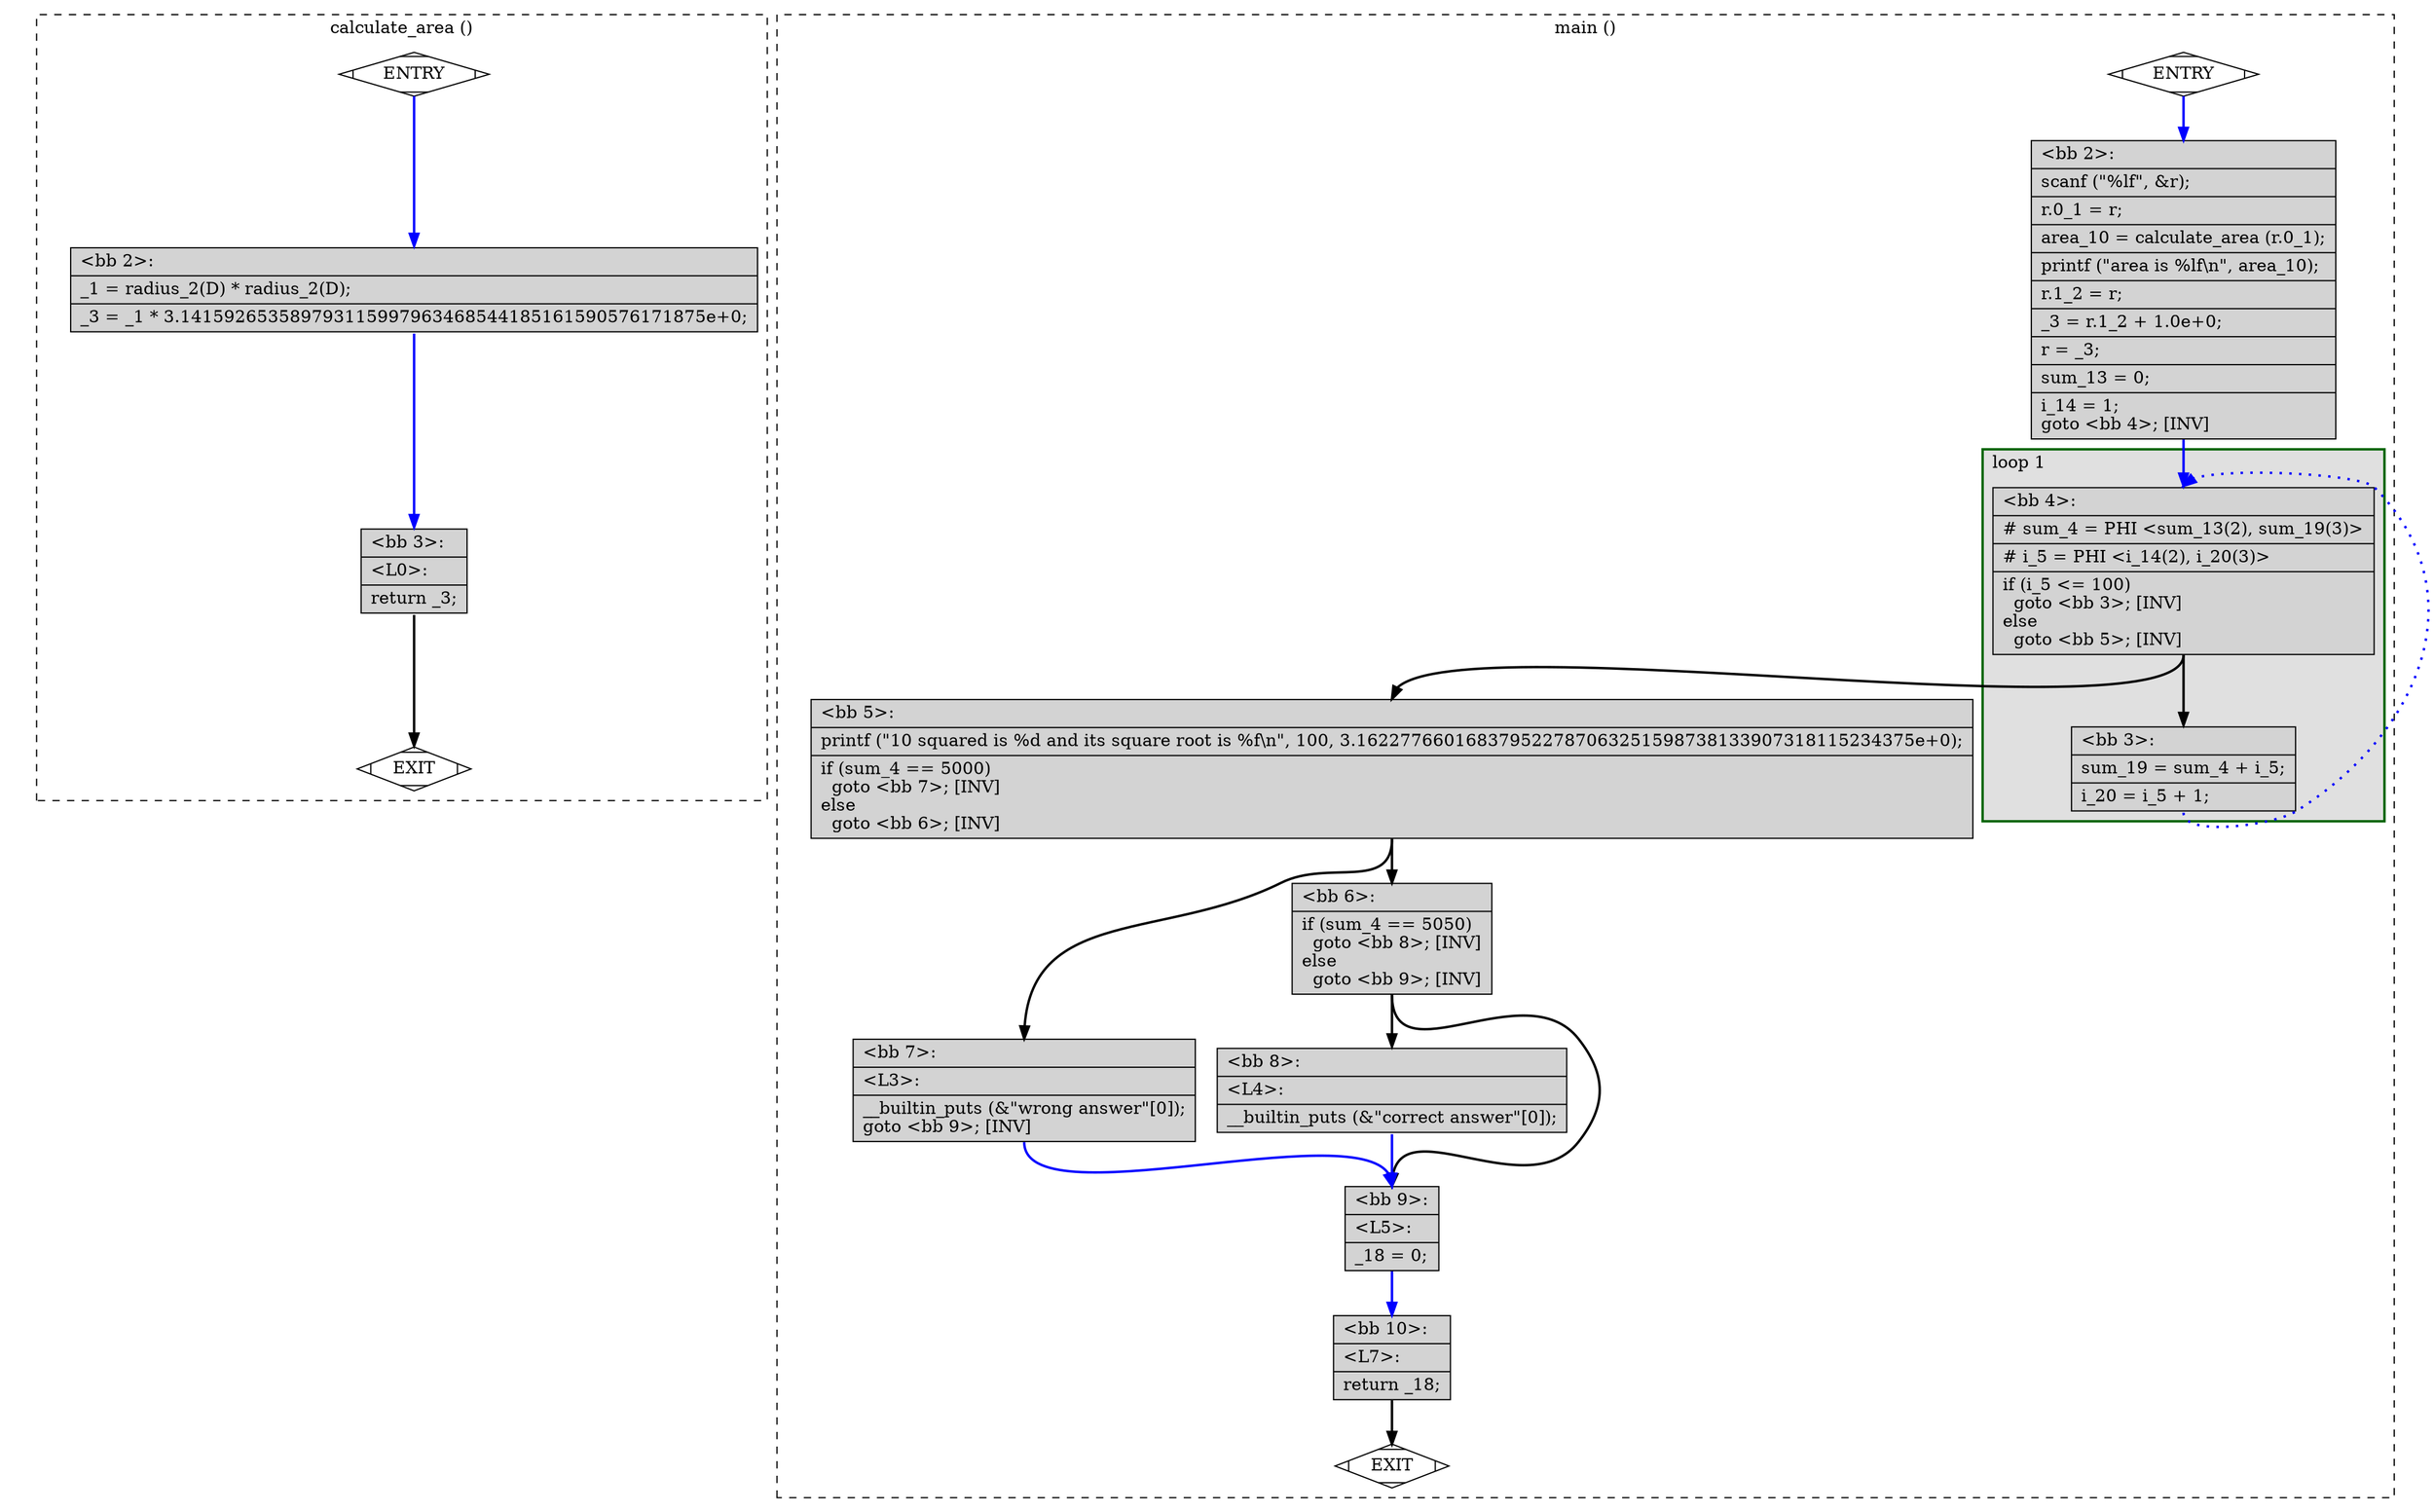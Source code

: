 digraph "a-test.c.236t.switchlower_O0" {
overlap=false;
subgraph "cluster_calculate_area" {
	style="dashed";
	color="black";
	label="calculate_area ()";
	fn_0_basic_block_0 [shape=Mdiamond,style=filled,fillcolor=white,label="ENTRY"];

	fn_0_basic_block_1 [shape=Mdiamond,style=filled,fillcolor=white,label="EXIT"];

	fn_0_basic_block_2 [shape=record,style=filled,fillcolor=lightgrey,label="{\<bb\ 2\>:\l\
|_1\ =\ radius_2(D)\ *\ radius_2(D);\l\
|_3\ =\ _1\ *\ 3.141592653589793115997963468544185161590576171875e+0;\l\
}"];

	fn_0_basic_block_3 [shape=record,style=filled,fillcolor=lightgrey,label="{\<bb\ 3\>:\l\
|\<L0\>:\l\
|return\ _3;\l\
}"];

	fn_0_basic_block_0:s -> fn_0_basic_block_2:n [style="solid,bold",color=blue,weight=100,constraint=true];
	fn_0_basic_block_2:s -> fn_0_basic_block_3:n [style="solid,bold",color=blue,weight=100,constraint=true];
	fn_0_basic_block_3:s -> fn_0_basic_block_1:n [style="solid,bold",color=black,weight=10,constraint=true];
	fn_0_basic_block_0:s -> fn_0_basic_block_1:n [style="invis",constraint=true];
}
subgraph "cluster_main" {
	style="dashed";
	color="black";
	label="main ()";
	subgraph cluster_1_1 {
	style="filled";
	color="darkgreen";
	fillcolor="grey88";
	label="loop 1";
	labeljust=l;
	penwidth=2;
	fn_1_basic_block_4 [shape=record,style=filled,fillcolor=lightgrey,label="{\<bb\ 4\>:\l\
|#\ sum_4\ =\ PHI\ \<sum_13(2),\ sum_19(3)\>\l\
|#\ i_5\ =\ PHI\ \<i_14(2),\ i_20(3)\>\l\
|if\ (i_5\ \<=\ 100)\l\
\ \ goto\ \<bb\ 3\>;\ [INV]\l\
else\l\
\ \ goto\ \<bb\ 5\>;\ [INV]\l\
}"];

	fn_1_basic_block_3 [shape=record,style=filled,fillcolor=lightgrey,label="{\<bb\ 3\>:\l\
|sum_19\ =\ sum_4\ +\ i_5;\l\
|i_20\ =\ i_5\ +\ 1;\l\
}"];

	}
	fn_1_basic_block_0 [shape=Mdiamond,style=filled,fillcolor=white,label="ENTRY"];

	fn_1_basic_block_1 [shape=Mdiamond,style=filled,fillcolor=white,label="EXIT"];

	fn_1_basic_block_2 [shape=record,style=filled,fillcolor=lightgrey,label="{\<bb\ 2\>:\l\
|scanf\ (\"%lf\",\ &r);\l\
|r.0_1\ =\ r;\l\
|area_10\ =\ calculate_area\ (r.0_1);\l\
|printf\ (\"area\ is\ %lf\\n\",\ area_10);\l\
|r.1_2\ =\ r;\l\
|_3\ =\ r.1_2\ +\ 1.0e+0;\l\
|r\ =\ _3;\l\
|sum_13\ =\ 0;\l\
|i_14\ =\ 1;\l\
goto\ \<bb\ 4\>;\ [INV]\l\
}"];

	fn_1_basic_block_5 [shape=record,style=filled,fillcolor=lightgrey,label="{\<bb\ 5\>:\l\
|printf\ (\"10\ squared\ is\ %d\ and\ its\ square\ root\ is\ %f\\n\",\ 100,\ 3.162277660168379522787063251598738133907318115234375e+0);\l\
|if\ (sum_4\ ==\ 5000)\l\
\ \ goto\ \<bb\ 7\>;\ [INV]\l\
else\l\
\ \ goto\ \<bb\ 6\>;\ [INV]\l\
}"];

	fn_1_basic_block_6 [shape=record,style=filled,fillcolor=lightgrey,label="{\<bb\ 6\>:\l\
|if\ (sum_4\ ==\ 5050)\l\
\ \ goto\ \<bb\ 8\>;\ [INV]\l\
else\l\
\ \ goto\ \<bb\ 9\>;\ [INV]\l\
}"];

	fn_1_basic_block_7 [shape=record,style=filled,fillcolor=lightgrey,label="{\<bb\ 7\>:\l\
|\<L3\>:\l\
|__builtin_puts\ (&\"wrong\ answer\"[0]);\l\
goto\ \<bb\ 9\>;\ [INV]\l\
}"];

	fn_1_basic_block_8 [shape=record,style=filled,fillcolor=lightgrey,label="{\<bb\ 8\>:\l\
|\<L4\>:\l\
|__builtin_puts\ (&\"correct\ answer\"[0]);\l\
}"];

	fn_1_basic_block_9 [shape=record,style=filled,fillcolor=lightgrey,label="{\<bb\ 9\>:\l\
|\<L5\>:\l\
|_18\ =\ 0;\l\
}"];

	fn_1_basic_block_10 [shape=record,style=filled,fillcolor=lightgrey,label="{\<bb\ 10\>:\l\
|\<L7\>:\l\
|return\ _18;\l\
}"];

	fn_1_basic_block_0:s -> fn_1_basic_block_2:n [style="solid,bold",color=blue,weight=100,constraint=true];
	fn_1_basic_block_2:s -> fn_1_basic_block_4:n [style="solid,bold",color=blue,weight=100,constraint=true];
	fn_1_basic_block_3:s -> fn_1_basic_block_4:n [style="dotted,bold",color=blue,weight=10,constraint=false];
	fn_1_basic_block_4:s -> fn_1_basic_block_3:n [style="solid,bold",color=black,weight=10,constraint=true];
	fn_1_basic_block_4:s -> fn_1_basic_block_5:n [style="solid,bold",color=black,weight=10,constraint=true];
	fn_1_basic_block_5:s -> fn_1_basic_block_6:n [style="solid,bold",color=black,weight=10,constraint=true];
	fn_1_basic_block_5:s -> fn_1_basic_block_7:n [style="solid,bold",color=black,weight=10,constraint=true];
	fn_1_basic_block_6:s -> fn_1_basic_block_9:n [style="solid,bold",color=black,weight=10,constraint=true];
	fn_1_basic_block_6:s -> fn_1_basic_block_8:n [style="solid,bold",color=black,weight=10,constraint=true];
	fn_1_basic_block_7:s -> fn_1_basic_block_9:n [style="solid,bold",color=blue,weight=100,constraint=true];
	fn_1_basic_block_8:s -> fn_1_basic_block_9:n [style="solid,bold",color=blue,weight=100,constraint=true];
	fn_1_basic_block_9:s -> fn_1_basic_block_10:n [style="solid,bold",color=blue,weight=100,constraint=true];
	fn_1_basic_block_10:s -> fn_1_basic_block_1:n [style="solid,bold",color=black,weight=10,constraint=true];
	fn_1_basic_block_0:s -> fn_1_basic_block_1:n [style="invis",constraint=true];
}
}
